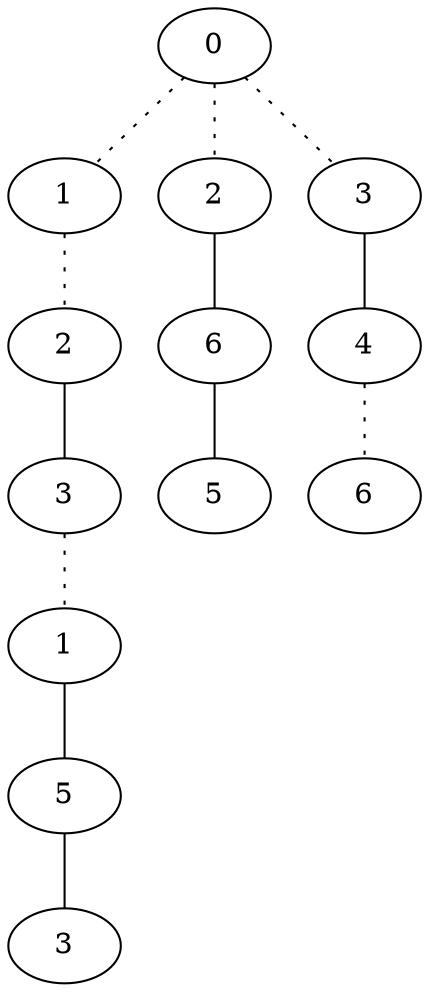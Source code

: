 graph {
a0[label=0];
a1[label=1];
a2[label=2];
a3[label=3];
a4[label=1];
a5[label=5];
a6[label=3];
a7[label=2];
a8[label=6];
a9[label=5];
a10[label=3];
a11[label=4];
a12[label=6];
a0 -- a1 [style=dotted];
a0 -- a7 [style=dotted];
a0 -- a10 [style=dotted];
a1 -- a2 [style=dotted];
a2 -- a3;
a3 -- a4 [style=dotted];
a4 -- a5;
a5 -- a6;
a7 -- a8;
a8 -- a9;
a10 -- a11;
a11 -- a12 [style=dotted];
}
